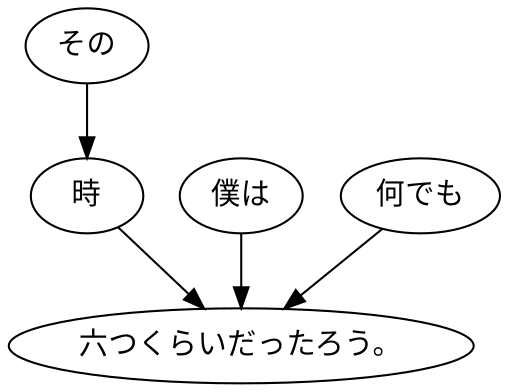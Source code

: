 digraph graph3686 {
	node0 [label="その"];
	node1 [label="時"];
	node2 [label="僕は"];
	node3 [label="何でも"];
	node4 [label="六つくらいだったろう。"];
	node0 -> node1;
	node1 -> node4;
	node2 -> node4;
	node3 -> node4;
}
